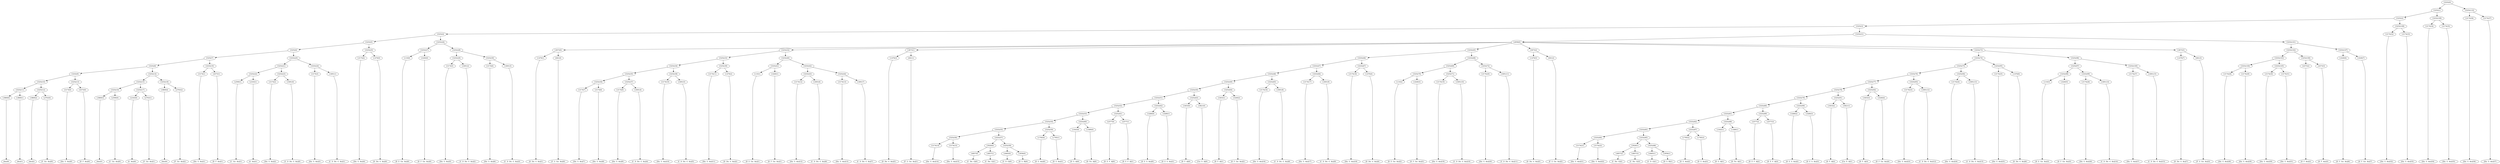 digraph sample{
"L3869(0)"->"[Ais](0)"
"L3869(1)"->"[Ais](1)"
"L5252(11)"->"L3869(0)"
"L5252(11)"->"L3869(1)"
"L3869(2)"->"[Ais](2)"
"L2763(0)"->"[F  Gis  Ais](0)"
"L5252(12)"->"L3869(2)"
"L5252(12)"->"L2763(0)"
"L5252(10)"->"L5252(11)"
"L5252(10)"->"L5252(12)"
"L3174(0)"->"[Dis  G  Ais](0)"
"L4373(0)"->"[D  F  Ais](0)"
"L5252(13)"->"L3174(0)"
"L5252(13)"->"L4373(0)"
"L5252(9)"->"L5252(10)"
"L5252(9)"->"L5252(13)"
"L3869(3)"->"[Ais](3)"
"L2590(0)"->"[C  Gis  Ais](0)"
"L5252(16)"->"L3869(3)"
"L5252(16)"->"L2590(0)"
"L2163(0)"->"[G  Ais](0)"
"L2763(1)"->"[F  Gis  Ais](1)"
"L5252(17)"->"L2163(0)"
"L5252(17)"->"L2763(1)"
"L5252(15)"->"L5252(16)"
"L5252(15)"->"L5252(17)"
"L3869(4)"->"[Ais](4)"
"L2763(2)"->"[F  Gis  Ais](2)"
"L5252(18)"->"L3869(4)"
"L5252(18)"->"L2763(2)"
"L5252(14)"->"L5252(15)"
"L5252(14)"->"L5252(18)"
"L5252(8)"->"L5252(9)"
"L5252(8)"->"L5252(14)"
"L3174(1)"->"[Dis  G  Ais](1)"
"L4373(1)"->"[D  F  Ais](1)"
"L5252(19)"->"L3174(1)"
"L5252(19)"->"L4373(1)"
"L5252(7)"->"L5252(8)"
"L5252(7)"->"L5252(19)"
"L2590(1)"->"[C  Gis  Ais](1)"
"L2163(1)"->"[G  Ais](1)"
"L5252(22)"->"L2590(1)"
"L5252(22)"->"L2163(1)"
"L3174(2)"->"[Dis  G  Ais](2)"
"L3491(0)"->"[C  D  Dis  G  Ais](0)"
"L5252(23)"->"L3174(2)"
"L5252(23)"->"L3491(0)"
"L5252(21)"->"L5252(22)"
"L5252(21)"->"L5252(23)"
"L3174(3)"->"[Dis  G  Ais](3)"
"L3491(1)"->"[C  D  Dis  G  Ais](1)"
"L5252(24)"->"L3174(3)"
"L5252(24)"->"L3491(1)"
"L5252(20)"->"L5252(21)"
"L5252(20)"->"L5252(24)"
"L5252(6)"->"L5252(7)"
"L5252(6)"->"L5252(20)"
"L3174(4)"->"[Dis  G  Ais](4)"
"L1476(0)"->"[D  Dis  G  Ais](0)"
"L5252(25)"->"L3174(4)"
"L5252(25)"->"L1476(0)"
"L5252(5)"->"L5252(6)"
"L5252(5)"->"L5252(25)"
"L110(0)"->"[D  E  Gis  Ais](0)"
"L3240(0)"->"[D  F  Gis  Ais](0)"
"L5252(27)"->"L110(0)"
"L5252(27)"->"L3240(0)"
"L3174(5)"->"[Dis  G  Ais](5)"
"L3491(2)"->"[C  D  Dis  G  Ais](2)"
"L5252(29)"->"L3174(5)"
"L5252(29)"->"L3491(2)"
"L3174(6)"->"[Dis  G  Ais](6)"
"L3491(3)"->"[C  D  Dis  G  Ais](3)"
"L5252(30)"->"L3174(6)"
"L5252(30)"->"L3491(3)"
"L5252(28)"->"L5252(29)"
"L5252(28)"->"L5252(30)"
"L5252(26)"->"L5252(27)"
"L5252(26)"->"L5252(28)"
"L5252(4)"->"L5252(5)"
"L5252(4)"->"L5252(26)"
"L1476(1)"->"[D  Dis  G  Ais](1)"
"L841(0)"->"[F  G  Gis  Ais](0)"
"L3673(0)"->"L1476(1)"
"L3673(0)"->"L841(0)"
"L3174(7)"->"[Dis  G  Ais](7)"
"L3174(8)"->"[Dis  G  Ais](8)"
"L5252(36)"->"L3174(7)"
"L5252(36)"->"L3174(8)"
"L3174(9)"->"[Dis  G  Ais](9)"
"L3491(4)"->"[C  D  Dis  G  Ais](4)"
"L5252(37)"->"L3174(9)"
"L5252(37)"->"L3491(4)"
"L5252(35)"->"L5252(36)"
"L5252(35)"->"L5252(37)"
"L3174(10)"->"[Dis  G  Ais](10)"
"L3491(5)"->"[C  D  Dis  G  Ais](5)"
"L5252(38)"->"L3174(10)"
"L5252(38)"->"L3491(5)"
"L5252(34)"->"L5252(35)"
"L5252(34)"->"L5252(38)"
"L3174(11)"->"[Dis  G  Ais](11)"
"L1476(2)"->"[D  Dis  G  Ais](2)"
"L5252(39)"->"L3174(11)"
"L5252(39)"->"L1476(2)"
"L5252(33)"->"L5252(34)"
"L5252(33)"->"L5252(39)"
"L110(1)"->"[D  E  Gis  Ais](1)"
"L3240(1)"->"[D  F  Gis  Ais](1)"
"L5252(41)"->"L110(1)"
"L5252(41)"->"L3240(1)"
"L3174(12)"->"[Dis  G  Ais](12)"
"L3491(6)"->"[C  D  Dis  G  Ais](6)"
"L5252(43)"->"L3174(12)"
"L5252(43)"->"L3491(6)"
"L3174(13)"->"[Dis  G  Ais](13)"
"L3491(7)"->"[C  D  Dis  G  Ais](7)"
"L5252(44)"->"L3174(13)"
"L5252(44)"->"L3491(7)"
"L5252(42)"->"L5252(43)"
"L5252(42)"->"L5252(44)"
"L5252(40)"->"L5252(41)"
"L5252(40)"->"L5252(42)"
"L5252(32)"->"L5252(33)"
"L5252(32)"->"L5252(40)"
"L1476(3)"->"[D  Dis  G  Ais](3)"
"L841(1)"->"[F  G  Gis  Ais](1)"
"L3673(1)"->"L1476(3)"
"L3673(1)"->"L841(1)"
"L3174(14)"->"[Dis  G  Ais](14)"
"L3174(15)"->"[Dis  G  Ais](15)"
"L5252(56)"->"L3174(14)"
"L5252(56)"->"L3174(15)"
"L4857(0)"->"[C  Dis  G](0)"
"L4857(1)"->"[C  Dis  G](1)"
"L5026(0)"->"L4857(0)"
"L5026(0)"->"L4857(1)"
"L4465(0)"->"[C  D  G](0)"
"L3056(0)"->"[D  G  B](0)"
"L5252(58)"->"L4465(0)"
"L5252(58)"->"L3056(0)"
"L5252(57)"->"L5026(0)"
"L5252(57)"->"L5252(58)"
"L5252(55)"->"L5252(56)"
"L5252(55)"->"L5252(57)"
"L1785(0)"->"[D  G  Ais](0)"
"L1785(1)"->"[D  G  Ais](1)"
"L5252(59)"->"L1785(0)"
"L5252(59)"->"L1785(1)"
"L5252(54)"->"L5252(55)"
"L5252(54)"->"L5252(59)"
"L1043(0)"->"[D  G  A](0)"
"L1489(0)"->"[D  Fis  A](0)"
"L5252(60)"->"L1043(0)"
"L5252(60)"->"L1489(0)"
"L5252(53)"->"L5252(54)"
"L5252(53)"->"L5252(60)"
"L2577(0)"->"[D  E  F  A](0)"
"L2577(1)"->"[D  E  F  A](1)"
"L5252(61)"->"L2577(0)"
"L5252(61)"->"L2577(1)"
"L5252(52)"->"L5252(53)"
"L5252(52)"->"L5252(61)"
"L3280(0)"->"[D  E  G  Ais](0)"
"L3280(1)"->"[D  E  G  Ais](1)"
"L5252(62)"->"L3280(0)"
"L5252(62)"->"L3280(1)"
"L5252(51)"->"L5252(52)"
"L5252(51)"->"L5252(62)"
"L3453(0)"->"[D  F  A](0)"
"L3821(0)"->"[Cis  E  A](0)"
"L5252(63)"->"L3453(0)"
"L5252(63)"->"L3821(0)"
"L5252(50)"->"L5252(51)"
"L5252(50)"->"L5252(63)"
"L3453(1)"->"[D  F  A](1)"
"L3240(2)"->"[D  F  Gis  Ais](2)"
"L5252(64)"->"L3453(1)"
"L5252(64)"->"L3240(2)"
"L5252(49)"->"L5252(50)"
"L5252(49)"->"L5252(64)"
"L3174(16)"->"[Dis  G  Ais](16)"
"L3491(8)"->"[C  D  Dis  G  Ais](8)"
"L5252(65)"->"L3174(16)"
"L5252(65)"->"L3491(8)"
"L5252(48)"->"L5252(49)"
"L5252(48)"->"L5252(65)"
"L3174(17)"->"[Dis  G  Ais](17)"
"L3491(9)"->"[C  D  Dis  G  Ais](9)"
"L5252(66)"->"L3174(17)"
"L5252(66)"->"L3491(9)"
"L5252(47)"->"L5252(48)"
"L5252(47)"->"L5252(66)"
"L3174(18)"->"[Dis  G  Ais](18)"
"L1476(4)"->"[D  Dis  G  Ais](4)"
"L5252(67)"->"L3174(18)"
"L5252(67)"->"L1476(4)"
"L5252(46)"->"L5252(47)"
"L5252(46)"->"L5252(67)"
"L110(2)"->"[D  E  Gis  Ais](2)"
"L3240(3)"->"[D  F  Gis  Ais](3)"
"L5252(70)"->"L110(2)"
"L5252(70)"->"L3240(3)"
"L3174(19)"->"[Dis  G  Ais](19)"
"L3491(10)"->"[C  D  Dis  G  Ais](10)"
"L5252(71)"->"L3174(19)"
"L5252(71)"->"L3491(10)"
"L5252(69)"->"L5252(70)"
"L5252(69)"->"L5252(71)"
"L3174(20)"->"[Dis  G  Ais](20)"
"L3491(11)"->"[C  D  Dis  G  Ais](11)"
"L5252(72)"->"L3174(20)"
"L5252(72)"->"L3491(11)"
"L5252(68)"->"L5252(69)"
"L5252(68)"->"L5252(72)"
"L5252(45)"->"L5252(46)"
"L5252(45)"->"L5252(68)"
"L1476(5)"->"[D  Dis  G  Ais](5)"
"L841(2)"->"[F  G  Gis  Ais](2)"
"L3673(2)"->"L1476(5)"
"L3673(2)"->"L841(2)"
"L3174(21)"->"[Dis  G  Ais](21)"
"L3174(22)"->"[Dis  G  Ais](22)"
"L5252(84)"->"L3174(21)"
"L5252(84)"->"L3174(22)"
"L4857(2)"->"[C  Dis  G](2)"
"L4857(3)"->"[C  Dis  G](3)"
"L5026(1)"->"L4857(2)"
"L5026(1)"->"L4857(3)"
"L4465(1)"->"[C  D  G](1)"
"L3056(1)"->"[D  G  B](1)"
"L5252(86)"->"L4465(1)"
"L5252(86)"->"L3056(1)"
"L5252(85)"->"L5026(1)"
"L5252(85)"->"L5252(86)"
"L5252(83)"->"L5252(84)"
"L5252(83)"->"L5252(85)"
"L1785(2)"->"[D  G  Ais](2)"
"L1785(3)"->"[D  G  Ais](3)"
"L5252(87)"->"L1785(2)"
"L5252(87)"->"L1785(3)"
"L5252(82)"->"L5252(83)"
"L5252(82)"->"L5252(87)"
"L1043(1)"->"[D  G  A](1)"
"L1489(1)"->"[D  Fis  A](1)"
"L5252(88)"->"L1043(1)"
"L5252(88)"->"L1489(1)"
"L5252(81)"->"L5252(82)"
"L5252(81)"->"L5252(88)"
"L2577(2)"->"[D  E  F  A](2)"
"L2577(3)"->"[D  E  F  A](3)"
"L5252(89)"->"L2577(2)"
"L5252(89)"->"L2577(3)"
"L5252(80)"->"L5252(81)"
"L5252(80)"->"L5252(89)"
"L3280(2)"->"[D  E  G  Ais](2)"
"L3280(3)"->"[D  E  G  Ais](3)"
"L5252(90)"->"L3280(2)"
"L5252(90)"->"L3280(3)"
"L5252(79)"->"L5252(80)"
"L5252(79)"->"L5252(90)"
"L3453(2)"->"[D  F  A](2)"
"L3821(1)"->"[Cis  E  A](1)"
"L5252(91)"->"L3453(2)"
"L5252(91)"->"L3821(1)"
"L5252(78)"->"L5252(79)"
"L5252(78)"->"L5252(91)"
"L3453(3)"->"[D  F  A](3)"
"L3240(4)"->"[D  F  Gis  Ais](4)"
"L5252(92)"->"L3453(3)"
"L5252(92)"->"L3240(4)"
"L5252(77)"->"L5252(78)"
"L5252(77)"->"L5252(92)"
"L3174(23)"->"[Dis  G  Ais](23)"
"L3491(12)"->"[C  D  Dis  G  Ais](12)"
"L5252(93)"->"L3174(23)"
"L5252(93)"->"L3491(12)"
"L5252(76)"->"L5252(77)"
"L5252(76)"->"L5252(93)"
"L3174(24)"->"[Dis  G  Ais](24)"
"L3491(13)"->"[C  D  Dis  G  Ais](13)"
"L5252(94)"->"L3174(24)"
"L5252(94)"->"L3491(13)"
"L5252(75)"->"L5252(76)"
"L5252(75)"->"L5252(94)"
"L3174(25)"->"[Dis  G  Ais](25)"
"L1476(6)"->"[D  Dis  G  Ais](6)"
"L5252(95)"->"L3174(25)"
"L5252(95)"->"L1476(6)"
"L5252(74)"->"L5252(75)"
"L5252(74)"->"L5252(95)"
"L110(3)"->"[D  E  Gis  Ais](3)"
"L3240(5)"->"[D  F  Gis  Ais](5)"
"L5252(98)"->"L110(3)"
"L5252(98)"->"L3240(5)"
"L3174(26)"->"[Dis  G  Ais](26)"
"L3491(14)"->"[C  D  Dis  G  Ais](14)"
"L5252(99)"->"L3174(26)"
"L5252(99)"->"L3491(14)"
"L5252(97)"->"L5252(98)"
"L5252(97)"->"L5252(99)"
"L3174(27)"->"[Dis  G  Ais](27)"
"L3491(15)"->"[C  D  Dis  G  Ais](15)"
"L5252(100)"->"L3174(27)"
"L5252(100)"->"L3491(15)"
"L5252(96)"->"L5252(97)"
"L5252(96)"->"L5252(100)"
"L5252(73)"->"L5252(74)"
"L5252(73)"->"L5252(96)"
"L1476(7)"->"[D  Dis  G  Ais](7)"
"L841(3)"->"[F  G  Gis  Ais](3)"
"L3673(3)"->"L1476(7)"
"L3673(3)"->"L841(3)"
"L4958(0)"->"L3673(0)"
"L4958(0)"->"L5252(32)"
"L4958(0)"->"L3673(1)"
"L4958(0)"->"L5252(45)"
"L4958(0)"->"L3673(2)"
"L4958(0)"->"L5252(73)"
"L4958(0)"->"L3673(3)"
"L3174(28)"->"[Dis  G  Ais](28)"
"L3174(29)"->"[Dis  G  Ais](29)"
"L5252(104)"->"L3174(28)"
"L5252(104)"->"L3174(29)"
"L3174(30)"->"[Dis  G  Ais](30)"
"L3174(31)"->"[Dis  G  Ais](31)"
"L5252(105)"->"L3174(30)"
"L5252(105)"->"L3174(31)"
"L5252(103)"->"L5252(104)"
"L5252(103)"->"L5252(105)"
"L4373(2)"->"[D  F  Ais](2)"
"L4373(3)"->"[D  F  Ais](3)"
"L5252(106)"->"L4373(2)"
"L5252(106)"->"L4373(3)"
"L5252(102)"->"L5252(103)"
"L5252(102)"->"L5252(106)"
"L3240(6)"->"[D  F  Gis  Ais](6)"
"L3240(7)"->"[D  F  Gis  Ais](7)"
"L5252(107)"->"L3240(6)"
"L5252(107)"->"L3240(7)"
"L5252(101)"->"L5252(102)"
"L5252(101)"->"L5252(107)"
"L5252(31)"->"L4958(0)"
"L5252(31)"->"L5252(101)"
"L5252(3)"->"L5252(4)"
"L5252(3)"->"L5252(31)"
"L3174(32)"->"[Dis  G  Ais](32)"
"L3174(33)"->"[Dis  G  Ais](33)"
"L5252(108)"->"L3174(32)"
"L5252(108)"->"L3174(33)"
"L5252(2)"->"L5252(3)"
"L5252(2)"->"L5252(108)"
"L3174(34)"->"[Dis  G  Ais](34)"
"L3174(35)"->"[Dis  G  Ais](35)"
"L5252(109)"->"L3174(34)"
"L5252(109)"->"L3174(35)"
"L5252(1)"->"L5252(2)"
"L5252(1)"->"L5252(109)"
"L3174(36)"->"[Dis  G  Ais](36)"
"L3174(37)"->"[Dis  G  Ais](37)"
"L5252(110)"->"L3174(36)"
"L5252(110)"->"L3174(37)"
"L5252(0)"->"L5252(1)"
"L5252(0)"->"L5252(110)"
{rank = min; "L5252(0)"}
{rank = same; "L5252(1)"; "L5252(110)";}
{rank = same; "L5252(2)"; "L5252(109)"; "L3174(36)"; "L3174(37)";}
{rank = same; "L5252(3)"; "L5252(108)"; "L3174(34)"; "L3174(35)";}
{rank = same; "L5252(4)"; "L5252(31)"; "L3174(32)"; "L3174(33)";}
{rank = same; "L5252(5)"; "L5252(26)"; "L4958(0)"; "L5252(101)";}
{rank = same; "L5252(6)"; "L5252(25)"; "L5252(27)"; "L5252(28)"; "L3673(0)"; "L5252(32)"; "L3673(1)"; "L5252(45)"; "L3673(2)"; "L5252(73)"; "L3673(3)"; "L5252(102)"; "L5252(107)";}
{rank = same; "L5252(7)"; "L5252(20)"; "L3174(4)"; "L1476(0)"; "L110(0)"; "L3240(0)"; "L5252(29)"; "L5252(30)"; "L1476(1)"; "L841(0)"; "L5252(33)"; "L5252(40)"; "L1476(3)"; "L841(1)"; "L5252(46)"; "L5252(68)"; "L1476(5)"; "L841(2)"; "L5252(74)"; "L5252(96)"; "L1476(7)"; "L841(3)"; "L5252(103)"; "L5252(106)"; "L3240(6)"; "L3240(7)";}
{rank = same; "L5252(8)"; "L5252(19)"; "L5252(21)"; "L5252(24)"; "L3174(5)"; "L3491(2)"; "L3174(6)"; "L3491(3)"; "L5252(34)"; "L5252(39)"; "L5252(41)"; "L5252(42)"; "L5252(47)"; "L5252(67)"; "L5252(69)"; "L5252(72)"; "L5252(75)"; "L5252(95)"; "L5252(97)"; "L5252(100)"; "L5252(104)"; "L5252(105)"; "L4373(2)"; "L4373(3)";}
{rank = same; "L5252(9)"; "L5252(14)"; "L3174(1)"; "L4373(1)"; "L5252(22)"; "L5252(23)"; "L3174(3)"; "L3491(1)"; "L5252(35)"; "L5252(38)"; "L3174(11)"; "L1476(2)"; "L110(1)"; "L3240(1)"; "L5252(43)"; "L5252(44)"; "L5252(48)"; "L5252(66)"; "L3174(18)"; "L1476(4)"; "L5252(70)"; "L5252(71)"; "L3174(20)"; "L3491(11)"; "L5252(76)"; "L5252(94)"; "L3174(25)"; "L1476(6)"; "L5252(98)"; "L5252(99)"; "L3174(27)"; "L3491(15)"; "L3174(28)"; "L3174(29)"; "L3174(30)"; "L3174(31)";}
{rank = same; "L5252(10)"; "L5252(13)"; "L5252(15)"; "L5252(18)"; "L2590(1)"; "L2163(1)"; "L3174(2)"; "L3491(0)"; "L5252(36)"; "L5252(37)"; "L3174(10)"; "L3491(5)"; "L3174(12)"; "L3491(6)"; "L3174(13)"; "L3491(7)"; "L5252(49)"; "L5252(65)"; "L3174(17)"; "L3491(9)"; "L110(2)"; "L3240(3)"; "L3174(19)"; "L3491(10)"; "L5252(77)"; "L5252(93)"; "L3174(24)"; "L3491(13)"; "L110(3)"; "L3240(5)"; "L3174(26)"; "L3491(14)";}
{rank = same; "L5252(11)"; "L5252(12)"; "L3174(0)"; "L4373(0)"; "L5252(16)"; "L5252(17)"; "L3869(4)"; "L2763(2)"; "L3174(7)"; "L3174(8)"; "L3174(9)"; "L3491(4)"; "L5252(50)"; "L5252(64)"; "L3174(16)"; "L3491(8)"; "L5252(78)"; "L5252(92)"; "L3174(23)"; "L3491(12)";}
{rank = same; "L3869(0)"; "L3869(1)"; "L3869(2)"; "L2763(0)"; "L3869(3)"; "L2590(0)"; "L2163(0)"; "L2763(1)"; "L5252(51)"; "L5252(63)"; "L3453(1)"; "L3240(2)"; "L5252(79)"; "L5252(91)"; "L3453(3)"; "L3240(4)";}
{rank = same; "L5252(52)"; "L5252(62)"; "L3453(0)"; "L3821(0)"; "L5252(80)"; "L5252(90)"; "L3453(2)"; "L3821(1)";}
{rank = same; "L5252(53)"; "L5252(61)"; "L3280(0)"; "L3280(1)"; "L5252(81)"; "L5252(89)"; "L3280(2)"; "L3280(3)";}
{rank = same; "L5252(54)"; "L5252(60)"; "L2577(0)"; "L2577(1)"; "L5252(82)"; "L5252(88)"; "L2577(2)"; "L2577(3)";}
{rank = same; "L5252(55)"; "L5252(59)"; "L1043(0)"; "L1489(0)"; "L5252(83)"; "L5252(87)"; "L1043(1)"; "L1489(1)";}
{rank = same; "L5252(56)"; "L5252(57)"; "L1785(0)"; "L1785(1)"; "L5252(84)"; "L5252(85)"; "L1785(2)"; "L1785(3)";}
{rank = same; "L3174(14)"; "L3174(15)"; "L5026(0)"; "L5252(58)"; "L3174(21)"; "L3174(22)"; "L5026(1)"; "L5252(86)";}
{rank = same; "L4857(0)"; "L4857(1)"; "L4465(0)"; "L3056(0)"; "L4857(2)"; "L4857(3)"; "L4465(1)"; "L3056(1)";}
{rank = max; "[Ais](0)"; "[Ais](1)"; "[Ais](2)"; "[Ais](3)"; "[Ais](4)"; "[C  D  Dis  G  Ais](0)"; "[C  D  Dis  G  Ais](1)"; "[C  D  Dis  G  Ais](10)"; "[C  D  Dis  G  Ais](11)"; "[C  D  Dis  G  Ais](12)"; "[C  D  Dis  G  Ais](13)"; "[C  D  Dis  G  Ais](14)"; "[C  D  Dis  G  Ais](15)"; "[C  D  Dis  G  Ais](2)"; "[C  D  Dis  G  Ais](3)"; "[C  D  Dis  G  Ais](4)"; "[C  D  Dis  G  Ais](5)"; "[C  D  Dis  G  Ais](6)"; "[C  D  Dis  G  Ais](7)"; "[C  D  Dis  G  Ais](8)"; "[C  D  Dis  G  Ais](9)"; "[C  D  G](0)"; "[C  D  G](1)"; "[C  Dis  G](0)"; "[C  Dis  G](1)"; "[C  Dis  G](2)"; "[C  Dis  G](3)"; "[C  Gis  Ais](0)"; "[C  Gis  Ais](1)"; "[Cis  E  A](0)"; "[Cis  E  A](1)"; "[D  Dis  G  Ais](0)"; "[D  Dis  G  Ais](1)"; "[D  Dis  G  Ais](2)"; "[D  Dis  G  Ais](3)"; "[D  Dis  G  Ais](4)"; "[D  Dis  G  Ais](5)"; "[D  Dis  G  Ais](6)"; "[D  Dis  G  Ais](7)"; "[D  E  F  A](0)"; "[D  E  F  A](1)"; "[D  E  F  A](2)"; "[D  E  F  A](3)"; "[D  E  G  Ais](0)"; "[D  E  G  Ais](1)"; "[D  E  G  Ais](2)"; "[D  E  G  Ais](3)"; "[D  E  Gis  Ais](0)"; "[D  E  Gis  Ais](1)"; "[D  E  Gis  Ais](2)"; "[D  E  Gis  Ais](3)"; "[D  F  A](0)"; "[D  F  A](1)"; "[D  F  A](2)"; "[D  F  A](3)"; "[D  F  Ais](0)"; "[D  F  Ais](1)"; "[D  F  Ais](2)"; "[D  F  Ais](3)"; "[D  F  Gis  Ais](0)"; "[D  F  Gis  Ais](1)"; "[D  F  Gis  Ais](2)"; "[D  F  Gis  Ais](3)"; "[D  F  Gis  Ais](4)"; "[D  F  Gis  Ais](5)"; "[D  F  Gis  Ais](6)"; "[D  F  Gis  Ais](7)"; "[D  Fis  A](0)"; "[D  Fis  A](1)"; "[D  G  A](0)"; "[D  G  A](1)"; "[D  G  Ais](0)"; "[D  G  Ais](1)"; "[D  G  Ais](2)"; "[D  G  Ais](3)"; "[D  G  B](0)"; "[D  G  B](1)"; "[Dis  G  Ais](0)"; "[Dis  G  Ais](1)"; "[Dis  G  Ais](10)"; "[Dis  G  Ais](11)"; "[Dis  G  Ais](12)"; "[Dis  G  Ais](13)"; "[Dis  G  Ais](14)"; "[Dis  G  Ais](15)"; "[Dis  G  Ais](16)"; "[Dis  G  Ais](17)"; "[Dis  G  Ais](18)"; "[Dis  G  Ais](19)"; "[Dis  G  Ais](2)"; "[Dis  G  Ais](20)"; "[Dis  G  Ais](21)"; "[Dis  G  Ais](22)"; "[Dis  G  Ais](23)"; "[Dis  G  Ais](24)"; "[Dis  G  Ais](25)"; "[Dis  G  Ais](26)"; "[Dis  G  Ais](27)"; "[Dis  G  Ais](28)"; "[Dis  G  Ais](29)"; "[Dis  G  Ais](3)"; "[Dis  G  Ais](30)"; "[Dis  G  Ais](31)"; "[Dis  G  Ais](32)"; "[Dis  G  Ais](33)"; "[Dis  G  Ais](34)"; "[Dis  G  Ais](35)"; "[Dis  G  Ais](36)"; "[Dis  G  Ais](37)"; "[Dis  G  Ais](4)"; "[Dis  G  Ais](5)"; "[Dis  G  Ais](6)"; "[Dis  G  Ais](7)"; "[Dis  G  Ais](8)"; "[Dis  G  Ais](9)"; "[F  G  Gis  Ais](0)"; "[F  G  Gis  Ais](1)"; "[F  G  Gis  Ais](2)"; "[F  G  Gis  Ais](3)"; "[F  Gis  Ais](0)"; "[F  Gis  Ais](1)"; "[F  Gis  Ais](2)"; "[G  Ais](0)"; "[G  Ais](1)";}
}